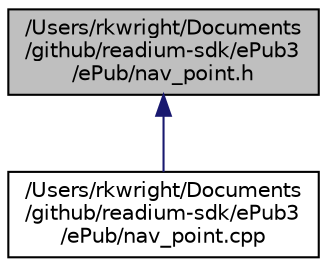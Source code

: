 digraph "/Users/rkwright/Documents/github/readium-sdk/ePub3/ePub/nav_point.h"
{
  edge [fontname="Helvetica",fontsize="10",labelfontname="Helvetica",labelfontsize="10"];
  node [fontname="Helvetica",fontsize="10",shape=record];
  Node1 [label="/Users/rkwright/Documents\l/github/readium-sdk/ePub3\l/ePub/nav_point.h",height=0.2,width=0.4,color="black", fillcolor="grey75", style="filled" fontcolor="black"];
  Node1 -> Node2 [dir="back",color="midnightblue",fontsize="10",style="solid",fontname="Helvetica"];
  Node2 [label="/Users/rkwright/Documents\l/github/readium-sdk/ePub3\l/ePub/nav_point.cpp",height=0.2,width=0.4,color="black", fillcolor="white", style="filled",URL="$nav__point_8cpp.xhtml"];
}
